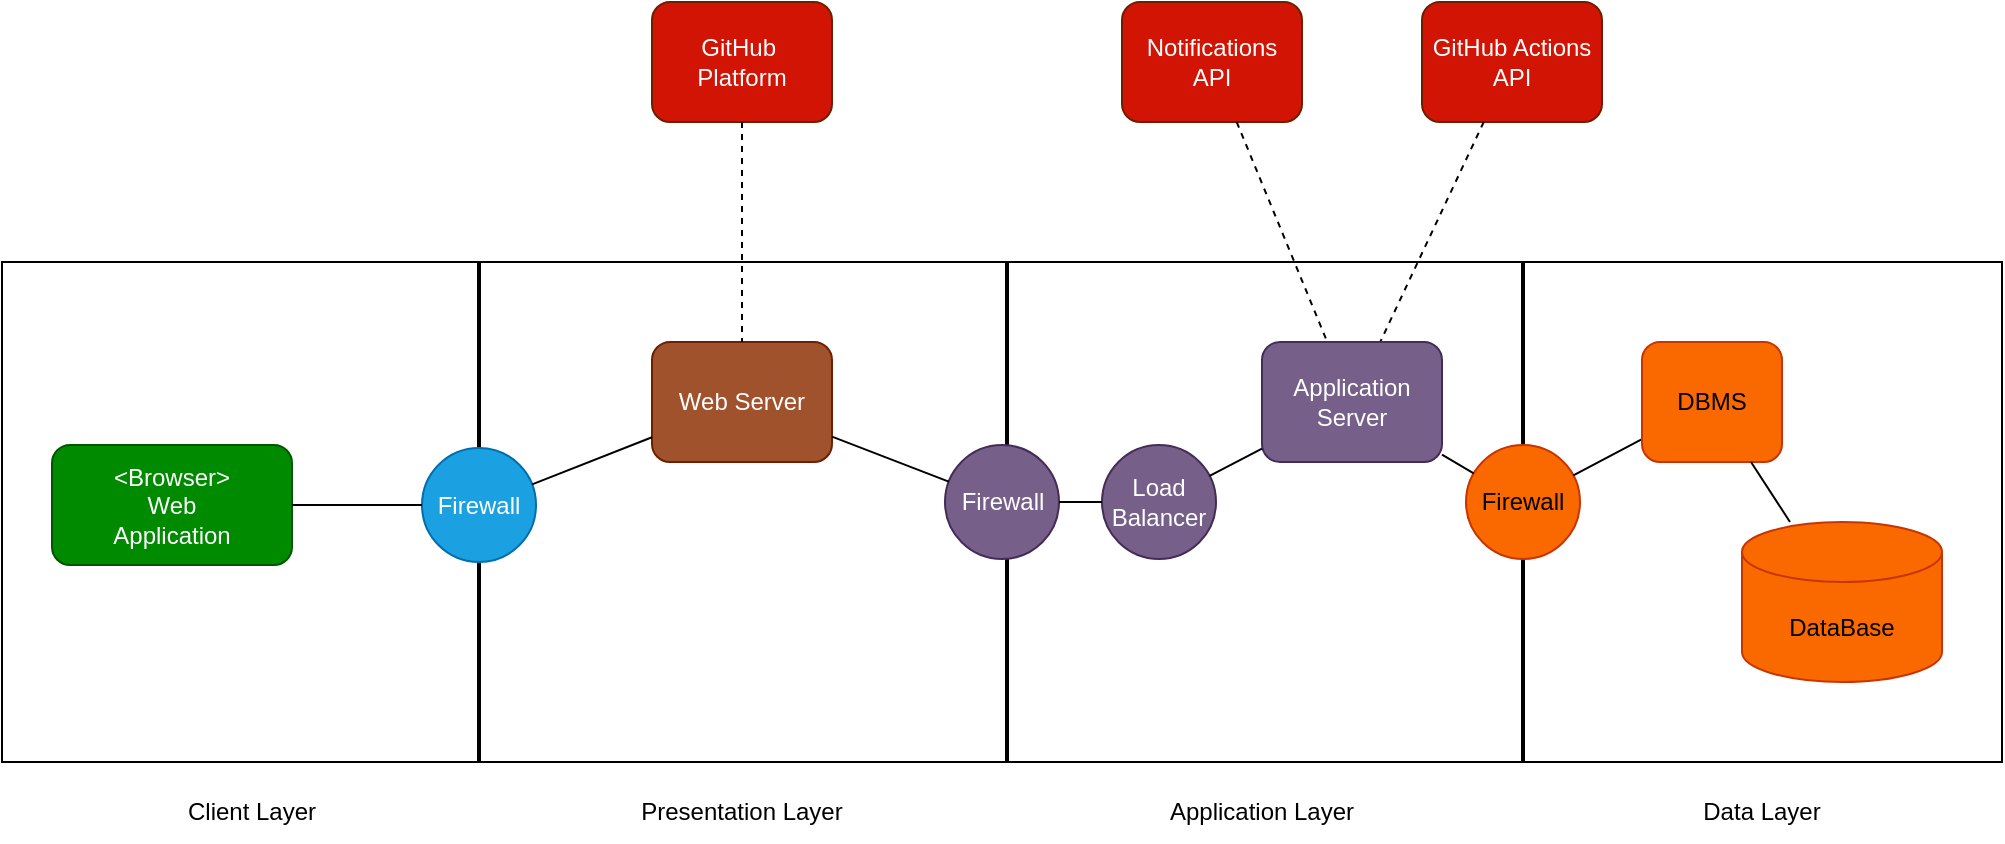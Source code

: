 <mxfile version="22.1.11" type="device">
  <diagram name="Pagina-1" id="zcP4F0J_QcznBiDkSSMf">
    <mxGraphModel dx="2048" dy="733" grid="1" gridSize="10" guides="1" tooltips="1" connect="1" arrows="1" fold="1" page="1" pageScale="1" pageWidth="827" pageHeight="1169" math="0" shadow="0">
      <root>
        <mxCell id="0" />
        <mxCell id="1" parent="0" />
        <mxCell id="Mk-WBY03zOX4BGCexqWc-1" value="" style="rounded=0;whiteSpace=wrap;html=1;" vertex="1" parent="1">
          <mxGeometry x="-330" y="270" width="1000" height="250" as="geometry" />
        </mxCell>
        <mxCell id="Mk-WBY03zOX4BGCexqWc-5" value="" style="line;strokeWidth=2;direction=south;html=1;" vertex="1" parent="1">
          <mxGeometry x="-93" y="270" width="3" height="250" as="geometry" />
        </mxCell>
        <mxCell id="Mk-WBY03zOX4BGCexqWc-6" value="" style="line;strokeWidth=2;direction=south;html=1;" vertex="1" parent="1">
          <mxGeometry x="171" y="270" width="3" height="250" as="geometry" />
        </mxCell>
        <mxCell id="Mk-WBY03zOX4BGCexqWc-7" value="" style="line;strokeWidth=2;direction=south;html=1;" vertex="1" parent="1">
          <mxGeometry x="429" y="270" width="3" height="250" as="geometry" />
        </mxCell>
        <mxCell id="Mk-WBY03zOX4BGCexqWc-8" value="&lt;div&gt;&amp;lt;Browser&amp;gt;&lt;/div&gt;&lt;div&gt;Web&lt;/div&gt;&lt;div&gt;Application&lt;br&gt;&lt;/div&gt;" style="rounded=1;whiteSpace=wrap;html=1;fillColor=#008a00;fontColor=#ffffff;strokeColor=#005700;" vertex="1" parent="1">
          <mxGeometry x="-305" y="361.5" width="120" height="60" as="geometry" />
        </mxCell>
        <mxCell id="Mk-WBY03zOX4BGCexqWc-9" value="Firewall" style="ellipse;whiteSpace=wrap;html=1;aspect=fixed;fillColor=#1ba1e2;fontColor=#ffffff;strokeColor=#006EAF;" vertex="1" parent="1">
          <mxGeometry x="-120" y="363" width="57" height="57" as="geometry" />
        </mxCell>
        <mxCell id="Mk-WBY03zOX4BGCexqWc-11" value="" style="endArrow=none;html=1;rounded=0;entryX=0;entryY=0.5;entryDx=0;entryDy=0;exitX=1;exitY=0.5;exitDx=0;exitDy=0;" edge="1" parent="1" source="Mk-WBY03zOX4BGCexqWc-8" target="Mk-WBY03zOX4BGCexqWc-9">
          <mxGeometry width="50" height="50" relative="1" as="geometry">
            <mxPoint x="-180" y="420" as="sourcePoint" />
            <mxPoint x="-130" y="370" as="targetPoint" />
          </mxGeometry>
        </mxCell>
        <mxCell id="Mk-WBY03zOX4BGCexqWc-14" value="Web Server" style="rounded=1;whiteSpace=wrap;html=1;fillColor=#a0522d;fontColor=#ffffff;strokeColor=#6D1F00;" vertex="1" parent="1">
          <mxGeometry x="-5" y="310" width="90" height="60" as="geometry" />
        </mxCell>
        <mxCell id="Mk-WBY03zOX4BGCexqWc-16" value="" style="endArrow=none;html=1;rounded=0;" edge="1" parent="1" source="Mk-WBY03zOX4BGCexqWc-9" target="Mk-WBY03zOX4BGCexqWc-14">
          <mxGeometry width="50" height="50" relative="1" as="geometry">
            <mxPoint x="-50" y="391" as="sourcePoint" />
            <mxPoint x="30" y="392" as="targetPoint" />
          </mxGeometry>
        </mxCell>
        <mxCell id="Mk-WBY03zOX4BGCexqWc-17" value="&lt;div&gt;GitHub Actions&lt;/div&gt;&lt;div&gt;API&lt;br&gt;&lt;/div&gt;" style="rounded=1;whiteSpace=wrap;html=1;fillColor=#D21404;fontColor=#ffffff;strokeColor=#6D1F00;" vertex="1" parent="1">
          <mxGeometry x="380" y="140" width="90" height="60" as="geometry" />
        </mxCell>
        <mxCell id="Mk-WBY03zOX4BGCexqWc-18" value="" style="endArrow=none;dashed=1;html=1;rounded=0;" edge="1" parent="1" source="Mk-WBY03zOX4BGCexqWc-17" target="Mk-WBY03zOX4BGCexqWc-29">
          <mxGeometry width="50" height="50" relative="1" as="geometry">
            <mxPoint x="220" y="650" as="sourcePoint" />
            <mxPoint x="270" y="600" as="targetPoint" />
          </mxGeometry>
        </mxCell>
        <mxCell id="Mk-WBY03zOX4BGCexqWc-19" value="Client Layer" style="text;html=1;strokeColor=none;fillColor=none;align=center;verticalAlign=middle;whiteSpace=wrap;rounded=0;" vertex="1" parent="1">
          <mxGeometry x="-250" y="530" width="90" height="30" as="geometry" />
        </mxCell>
        <mxCell id="Mk-WBY03zOX4BGCexqWc-20" value="Presentation Layer" style="text;html=1;strokeColor=none;fillColor=none;align=center;verticalAlign=middle;whiteSpace=wrap;rounded=0;" vertex="1" parent="1">
          <mxGeometry x="-40" y="530" width="160" height="30" as="geometry" />
        </mxCell>
        <mxCell id="Mk-WBY03zOX4BGCexqWc-21" value="Application Layer" style="text;html=1;strokeColor=none;fillColor=none;align=center;verticalAlign=middle;whiteSpace=wrap;rounded=0;" vertex="1" parent="1">
          <mxGeometry x="220" y="530" width="160" height="30" as="geometry" />
        </mxCell>
        <mxCell id="Mk-WBY03zOX4BGCexqWc-22" value="Data Layer" style="text;html=1;strokeColor=none;fillColor=none;align=center;verticalAlign=middle;whiteSpace=wrap;rounded=0;" vertex="1" parent="1">
          <mxGeometry x="470" y="530" width="160" height="30" as="geometry" />
        </mxCell>
        <mxCell id="Mk-WBY03zOX4BGCexqWc-23" value="&lt;div&gt;GitHub&amp;nbsp;&lt;/div&gt;&lt;div&gt;Platform&lt;/div&gt;" style="rounded=1;whiteSpace=wrap;html=1;fillColor=#D21404;fontColor=#ffffff;strokeColor=#6D1F00;" vertex="1" parent="1">
          <mxGeometry x="-5" y="140" width="90" height="60" as="geometry" />
        </mxCell>
        <mxCell id="Mk-WBY03zOX4BGCexqWc-24" value="" style="endArrow=none;dashed=1;html=1;rounded=0;" edge="1" parent="1" source="Mk-WBY03zOX4BGCexqWc-23" target="Mk-WBY03zOX4BGCexqWc-14">
          <mxGeometry width="50" height="50" relative="1" as="geometry">
            <mxPoint x="-250" y="200" as="sourcePoint" />
            <mxPoint x="-250" y="310" as="targetPoint" />
          </mxGeometry>
        </mxCell>
        <mxCell id="Mk-WBY03zOX4BGCexqWc-25" value="Firewall" style="ellipse;whiteSpace=wrap;html=1;aspect=fixed;fillColor=#76608a;fontColor=#ffffff;strokeColor=#432D57;" vertex="1" parent="1">
          <mxGeometry x="141.5" y="361.5" width="57" height="57" as="geometry" />
        </mxCell>
        <mxCell id="Mk-WBY03zOX4BGCexqWc-26" value="" style="endArrow=none;html=1;rounded=0;" edge="1" parent="1" source="Mk-WBY03zOX4BGCexqWc-25" target="Mk-WBY03zOX4BGCexqWc-14">
          <mxGeometry width="50" height="50" relative="1" as="geometry">
            <mxPoint x="75" y="390" as="sourcePoint" />
            <mxPoint x="120" y="370" as="targetPoint" />
          </mxGeometry>
        </mxCell>
        <mxCell id="Mk-WBY03zOX4BGCexqWc-27" value="&lt;div&gt;Load&lt;/div&gt;&lt;div&gt;Balancer&lt;br&gt;&lt;/div&gt;" style="ellipse;whiteSpace=wrap;html=1;aspect=fixed;fillColor=#76608a;fontColor=#ffffff;strokeColor=#432D57;" vertex="1" parent="1">
          <mxGeometry x="220" y="361.5" width="57" height="57" as="geometry" />
        </mxCell>
        <mxCell id="Mk-WBY03zOX4BGCexqWc-28" value="" style="endArrow=none;html=1;rounded=0;" edge="1" parent="1" source="Mk-WBY03zOX4BGCexqWc-27" target="Mk-WBY03zOX4BGCexqWc-25">
          <mxGeometry width="50" height="50" relative="1" as="geometry">
            <mxPoint x="248" y="351.5" as="sourcePoint" />
            <mxPoint x="190" y="328.5" as="targetPoint" />
          </mxGeometry>
        </mxCell>
        <mxCell id="Mk-WBY03zOX4BGCexqWc-29" value="&lt;div&gt;Application&lt;/div&gt;&lt;div&gt;Server&lt;br&gt;&lt;/div&gt;" style="rounded=1;whiteSpace=wrap;html=1;fillColor=#76608a;fontColor=#ffffff;strokeColor=#432D57;" vertex="1" parent="1">
          <mxGeometry x="300" y="310" width="90" height="60" as="geometry" />
        </mxCell>
        <mxCell id="Mk-WBY03zOX4BGCexqWc-30" value="" style="endArrow=none;html=1;rounded=0;" edge="1" parent="1" source="Mk-WBY03zOX4BGCexqWc-29" target="Mk-WBY03zOX4BGCexqWc-27">
          <mxGeometry width="50" height="50" relative="1" as="geometry">
            <mxPoint x="240" y="400" as="sourcePoint" />
            <mxPoint x="209" y="400" as="targetPoint" />
          </mxGeometry>
        </mxCell>
        <mxCell id="Mk-WBY03zOX4BGCexqWc-31" value="Firewall" style="ellipse;whiteSpace=wrap;html=1;aspect=fixed;fillColor=#fa6800;fontColor=#000000;strokeColor=#C73500;" vertex="1" parent="1">
          <mxGeometry x="402" y="361.5" width="57" height="57" as="geometry" />
        </mxCell>
        <mxCell id="Mk-WBY03zOX4BGCexqWc-32" value="" style="endArrow=none;html=1;rounded=0;" edge="1" parent="1" source="Mk-WBY03zOX4BGCexqWc-31" target="Mk-WBY03zOX4BGCexqWc-29">
          <mxGeometry width="50" height="50" relative="1" as="geometry">
            <mxPoint x="310" y="373" as="sourcePoint" />
            <mxPoint x="284" y="387" as="targetPoint" />
          </mxGeometry>
        </mxCell>
        <mxCell id="Mk-WBY03zOX4BGCexqWc-37" value="" style="endArrow=none;html=1;rounded=0;" edge="1" parent="1" source="Mk-WBY03zOX4BGCexqWc-38" target="Mk-WBY03zOX4BGCexqWc-31">
          <mxGeometry width="50" height="50" relative="1" as="geometry">
            <mxPoint x="490" y="390" as="sourcePoint" />
            <mxPoint x="284" y="387" as="targetPoint" />
          </mxGeometry>
        </mxCell>
        <mxCell id="Mk-WBY03zOX4BGCexqWc-38" value="DBMS" style="rounded=1;whiteSpace=wrap;html=1;fillColor=#fa6800;fontColor=#000000;strokeColor=#C73500;" vertex="1" parent="1">
          <mxGeometry x="490" y="310" width="70" height="60" as="geometry" />
        </mxCell>
        <mxCell id="Mk-WBY03zOX4BGCexqWc-39" value="DataBase" style="shape=cylinder3;whiteSpace=wrap;html=1;boundedLbl=1;backgroundOutline=1;size=15;fillColor=#fa6800;fontColor=#000000;strokeColor=#C73500;" vertex="1" parent="1">
          <mxGeometry x="540" y="400" width="100" height="80" as="geometry" />
        </mxCell>
        <mxCell id="Mk-WBY03zOX4BGCexqWc-40" value="" style="endArrow=none;html=1;rounded=0;" edge="1" parent="1" source="Mk-WBY03zOX4BGCexqWc-38" target="Mk-WBY03zOX4BGCexqWc-39">
          <mxGeometry width="50" height="50" relative="1" as="geometry">
            <mxPoint x="-55" y="391" as="sourcePoint" />
            <mxPoint x="5" y="368" as="targetPoint" />
          </mxGeometry>
        </mxCell>
        <mxCell id="Mk-WBY03zOX4BGCexqWc-41" value="Notifications&lt;div&gt;API&lt;br&gt;&lt;/div&gt;" style="rounded=1;whiteSpace=wrap;html=1;fillColor=#D21404;fontColor=#ffffff;strokeColor=#6D1F00;" vertex="1" parent="1">
          <mxGeometry x="230" y="140" width="90" height="60" as="geometry" />
        </mxCell>
        <mxCell id="Mk-WBY03zOX4BGCexqWc-42" value="" style="endArrow=none;dashed=1;html=1;rounded=0;" edge="1" parent="1" source="Mk-WBY03zOX4BGCexqWc-41" target="Mk-WBY03zOX4BGCexqWc-29">
          <mxGeometry width="50" height="50" relative="1" as="geometry">
            <mxPoint x="421" y="210" as="sourcePoint" />
            <mxPoint x="369" y="320" as="targetPoint" />
          </mxGeometry>
        </mxCell>
      </root>
    </mxGraphModel>
  </diagram>
</mxfile>
